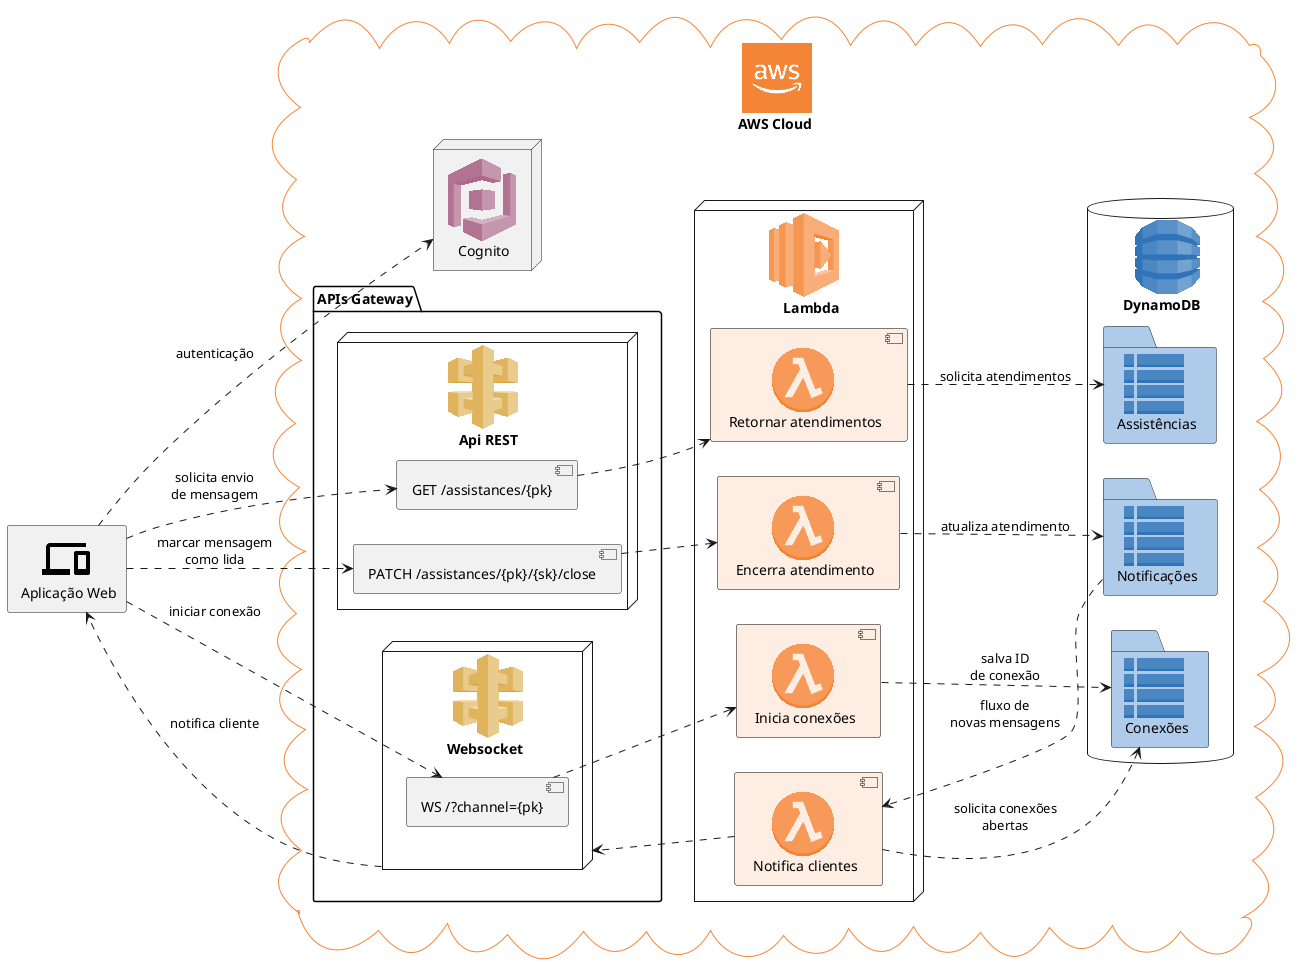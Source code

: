 @startuml assistances

!theme _none_

!include <tupadr3/common>
!include <tupadr3/material/devices>

!include <aws/common>
!include <aws/General/AWSCloud/AWSCloud>
!include <aws/ApplicationServices/AmazonAPIGateway/AmazonAPIGateway>
!include <aws/Compute/AWSLambda/AWSLambda>
!include <aws/Compute/AWSLambda/LambdaFunction/LambdaFunction>
!include <aws/Database/AmazonDynamoDB/AmazonDynamoDB>
!include <aws/Database/AmazonDynamoDB/table/table>
!include <aws/MobileServices/AmazonCognito/AmazonCognito>

left to right direction

MATERIAL_DEVICES(webapp, "Aplicação Web")

AWSCLOUD(AWS, "AWS Cloud", cloud) {


  AMAZONDYNAMODB(dynamoDB, "DynamoDB") {
    TABLE(notificationsTable, "Notificações")
    TABLE(assistancesTable, "Assistências")
    TABLE(connectionsTable, "Conexões")
  }
  
  AWSLAMBDA(apiFunctions, "Lambda") {
    LAMBDAFUNCTION(getAssistances, "Retornar atendimentos")
    LAMBDAFUNCTION(closeAssistance, "Encerra atendimento")
    LAMBDAFUNCTION(onConnect, "Inicia conexões")
    LAMBDAFUNCTION(notifyMsg, "Notifica clientes")
  }

  package "APIs Gateway" {
    AMAZONAPIGATEWAY(api, "Api REST") {
      component ["GET /assistances/{pk}"]
      component ["PATCH /assistances/{pk}/{sk}/close"]
    }

    AMAZONAPIGATEWAY(websocket, "Websocket") {
      component ["WS /?channel={pk}"]
    }
  }


  AMAZONCOGNITO(cognito, "Cognito")
}

webapp ..> cognito : autenticação
webapp ..> ["GET /assistances/{pk}"] : solicita envio\nde mensagem
webapp ..> ["PATCH /assistances/{pk}/{sk}/close"] : marcar mensagem\ncomo lida
webapp ..> ["WS /?channel={pk}"] : iniciar conexão
["WS /?channel={pk}"] ..> onConnect 
["GET /assistances/{pk}"] ..> getAssistances
["PATCH /assistances/{pk}/{sk}/close"] ..> closeAssistance
getAssistances ..> assistancesTable : solicita atendimentos
closeAssistance ..> notificationsTable : atualiza atendimento
onConnect ..> connectionsTable : salva ID\nde conexão
notificationsTable ..> notifyMsg : fluxo de\nnovas mensagens
notifyMsg ..> connectionsTable : solicita conexões\nabertas 
notifyMsg ..> websocket
websocket ..> webapp : notifica cliente

@enduml
